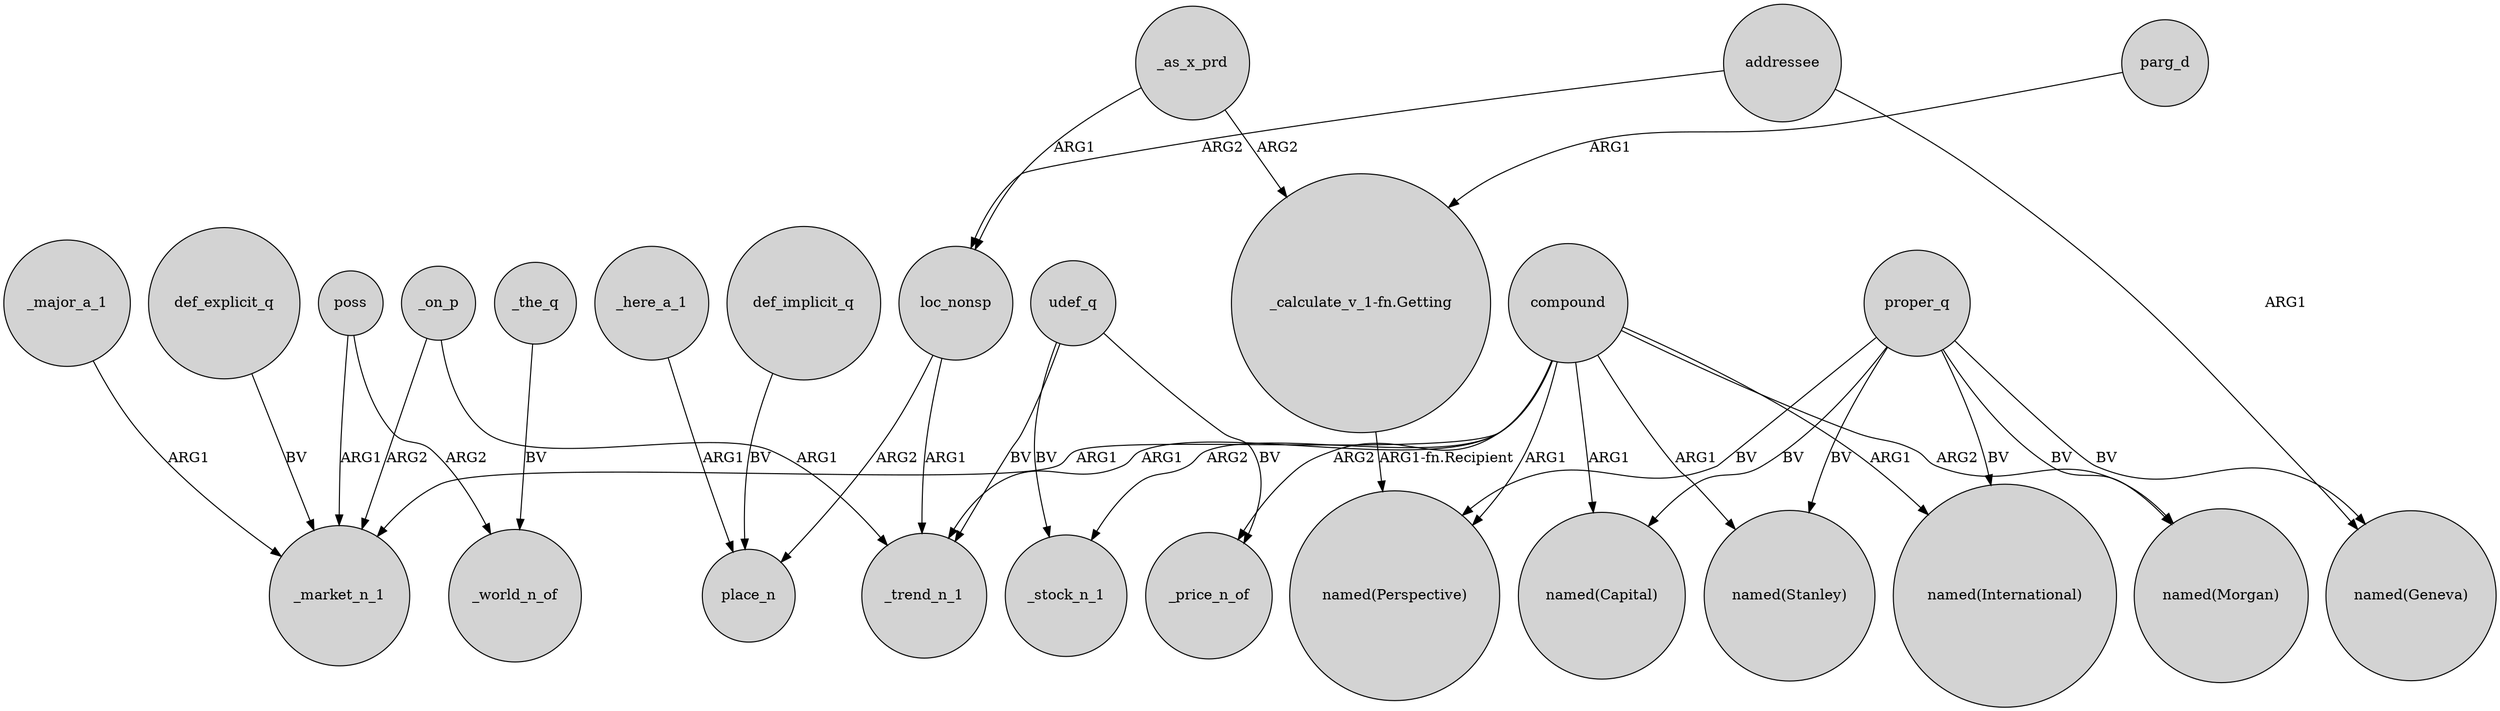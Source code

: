 digraph {
	node [shape=circle style=filled]
	"_calculate_v_1-fn.Getting" -> "named(Perspective)" [label="ARG1-fn.Recipient"]
	_on_p -> _trend_n_1 [label=ARG1]
	def_implicit_q -> place_n [label=BV]
	_as_x_prd -> loc_nonsp [label=ARG1]
	udef_q -> _price_n_of [label=BV]
	parg_d -> "_calculate_v_1-fn.Getting" [label=ARG1]
	proper_q -> "named(Capital)" [label=BV]
	compound -> "named(International)" [label=ARG1]
	proper_q -> "named(Stanley)" [label=BV]
	_on_p -> _market_n_1 [label=ARG2]
	addressee -> "named(Geneva)" [label=ARG1]
	_here_a_1 -> place_n [label=ARG1]
	poss -> _market_n_1 [label=ARG1]
	_major_a_1 -> _market_n_1 [label=ARG1]
	udef_q -> _stock_n_1 [label=BV]
	compound -> _price_n_of [label=ARG2]
	loc_nonsp -> _trend_n_1 [label=ARG1]
	proper_q -> "named(International)" [label=BV]
	def_explicit_q -> _market_n_1 [label=BV]
	compound -> "named(Morgan)" [label=ARG2]
	compound -> _stock_n_1 [label=ARG2]
	proper_q -> "named(Perspective)" [label=BV]
	compound -> _trend_n_1 [label=ARG1]
	loc_nonsp -> place_n [label=ARG2]
	udef_q -> _trend_n_1 [label=BV]
	_as_x_prd -> "_calculate_v_1-fn.Getting" [label=ARG2]
	addressee -> loc_nonsp [label=ARG2]
	proper_q -> "named(Morgan)" [label=BV]
	poss -> _world_n_of [label=ARG2]
	compound -> "named(Stanley)" [label=ARG1]
	compound -> _market_n_1 [label=ARG1]
	compound -> "named(Perspective)" [label=ARG1]
	compound -> "named(Capital)" [label=ARG1]
	proper_q -> "named(Geneva)" [label=BV]
	_the_q -> _world_n_of [label=BV]
}
